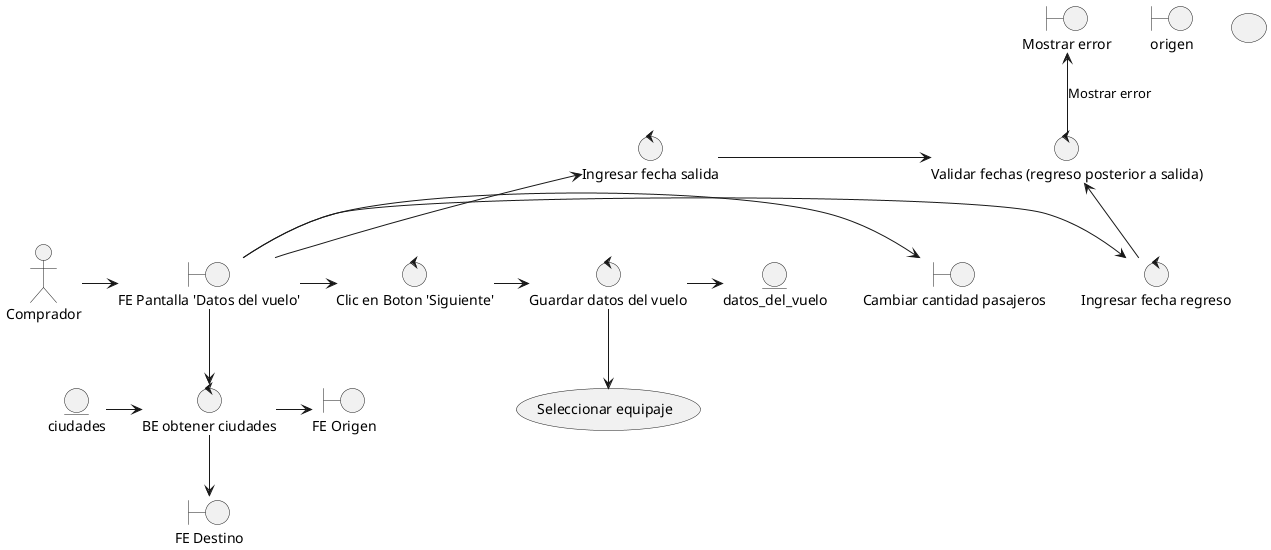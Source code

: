 @startuml

actor Comprador as comprador
boundary "FE Pantalla 'Datos del vuelo'" as fePantallaDatosDelVuelo

comprador -> fePantallaDatosDelVuelo

control "Ingresar fecha salida" as ingresarFechaSalida
control "Ingresar fecha regreso" as ingresarFechaRegreso

fePantallaDatosDelVuelo -up-> ingresarFechaSalida
fePantallaDatosDelVuelo -> ingresarFechaRegreso

control "Validar fechas (regreso posterior a salida)" as validarFechas

ingresarFechaSalida -right-> validarFechas
ingresarFechaRegreso -up-> validarFechas

boundary "Mostrar error" as error

validarFechas -up-> error: Mostrar error


boundary origen as origen

control "BE obtener ciudades" as beObtenerCiudades

fePantallaDatosDelVuelo --> beObtenerCiudades

entity ciudades as entityCiudades

entityCiudades -> beObtenerCiudades

boundary "FE Origen" as feOrigen
boundary "FE Destino" as feDestino

beObtenerCiudades -> feOrigen
beObtenerCiudades -down-> feDestino


boundary "Cambiar cantidad pasajeros" as feCambiarCantidadPasajeros

fePantallaDatosDelVuelo -> feCambiarCantidadPasajeros

control "Clic en Boton 'Siguiente'" as botonSiguiente

fePantallaDatosDelVuelo -> botonSiguiente

control "Guardar datos del vuelo" as guardarDatosVuelo

botonSiguiente -> guardarDatosVuelo

usecase (Seleccionar equipaje) as seleccionarEquipaje

guardarDatosVuelo -down-> seleccionarEquipaje
usecase " "

entity datos_del_vuelo as entityDatosDelVuelo

guardarDatosVuelo -> entityDatosDelVuelo

@enduml